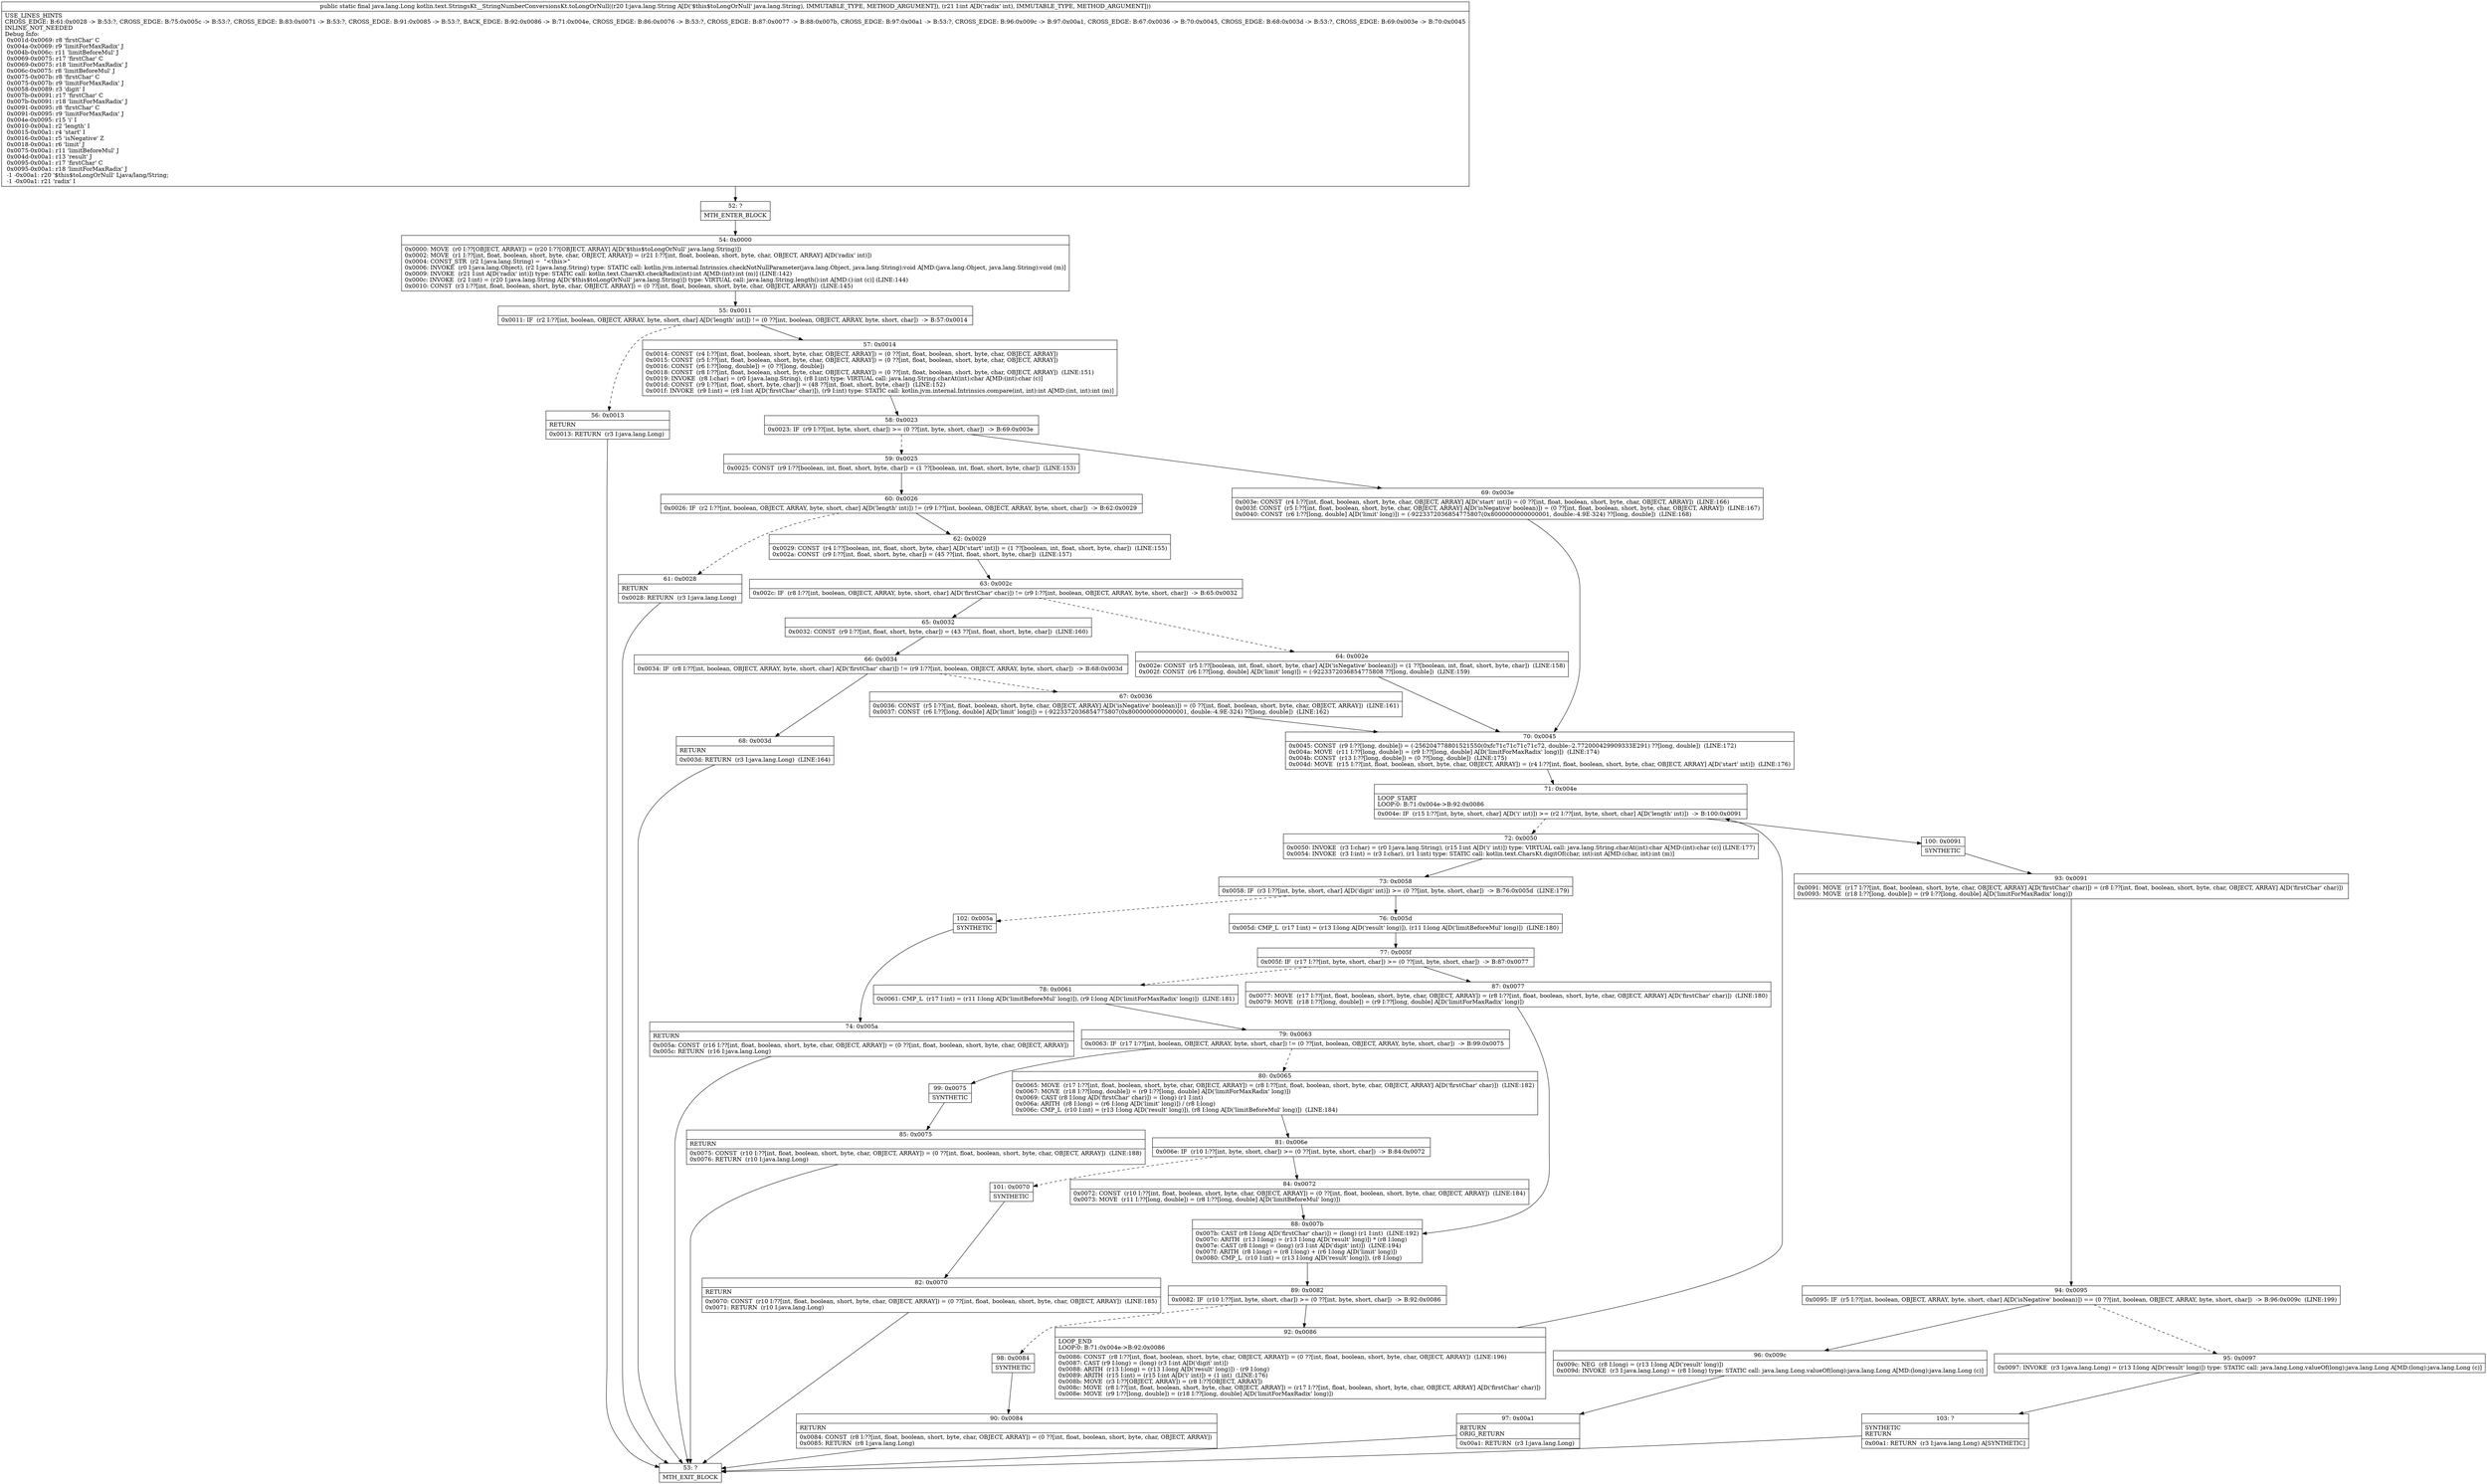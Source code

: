 digraph "CFG forkotlin.text.StringsKt__StringNumberConversionsKt.toLongOrNull(Ljava\/lang\/String;I)Ljava\/lang\/Long;" {
Node_52 [shape=record,label="{52\:\ ?|MTH_ENTER_BLOCK\l}"];
Node_54 [shape=record,label="{54\:\ 0x0000|0x0000: MOVE  (r0 I:??[OBJECT, ARRAY]) = (r20 I:??[OBJECT, ARRAY] A[D('$this$toLongOrNull' java.lang.String)]) \l0x0002: MOVE  (r1 I:??[int, float, boolean, short, byte, char, OBJECT, ARRAY]) = (r21 I:??[int, float, boolean, short, byte, char, OBJECT, ARRAY] A[D('radix' int)]) \l0x0004: CONST_STR  (r2 I:java.lang.String) =  \"\<this\>\" \l0x0006: INVOKE  (r0 I:java.lang.Object), (r2 I:java.lang.String) type: STATIC call: kotlin.jvm.internal.Intrinsics.checkNotNullParameter(java.lang.Object, java.lang.String):void A[MD:(java.lang.Object, java.lang.String):void (m)]\l0x0009: INVOKE  (r21 I:int A[D('radix' int)]) type: STATIC call: kotlin.text.CharsKt.checkRadix(int):int A[MD:(int):int (m)] (LINE:142)\l0x000c: INVOKE  (r2 I:int) = (r20 I:java.lang.String A[D('$this$toLongOrNull' java.lang.String)]) type: VIRTUAL call: java.lang.String.length():int A[MD:():int (c)] (LINE:144)\l0x0010: CONST  (r3 I:??[int, float, boolean, short, byte, char, OBJECT, ARRAY]) = (0 ??[int, float, boolean, short, byte, char, OBJECT, ARRAY])  (LINE:145)\l}"];
Node_55 [shape=record,label="{55\:\ 0x0011|0x0011: IF  (r2 I:??[int, boolean, OBJECT, ARRAY, byte, short, char] A[D('length' int)]) != (0 ??[int, boolean, OBJECT, ARRAY, byte, short, char])  \-\> B:57:0x0014 \l}"];
Node_56 [shape=record,label="{56\:\ 0x0013|RETURN\l|0x0013: RETURN  (r3 I:java.lang.Long) \l}"];
Node_53 [shape=record,label="{53\:\ ?|MTH_EXIT_BLOCK\l}"];
Node_57 [shape=record,label="{57\:\ 0x0014|0x0014: CONST  (r4 I:??[int, float, boolean, short, byte, char, OBJECT, ARRAY]) = (0 ??[int, float, boolean, short, byte, char, OBJECT, ARRAY]) \l0x0015: CONST  (r5 I:??[int, float, boolean, short, byte, char, OBJECT, ARRAY]) = (0 ??[int, float, boolean, short, byte, char, OBJECT, ARRAY]) \l0x0016: CONST  (r6 I:??[long, double]) = (0 ??[long, double]) \l0x0018: CONST  (r8 I:??[int, float, boolean, short, byte, char, OBJECT, ARRAY]) = (0 ??[int, float, boolean, short, byte, char, OBJECT, ARRAY])  (LINE:151)\l0x0019: INVOKE  (r8 I:char) = (r0 I:java.lang.String), (r8 I:int) type: VIRTUAL call: java.lang.String.charAt(int):char A[MD:(int):char (c)]\l0x001d: CONST  (r9 I:??[int, float, short, byte, char]) = (48 ??[int, float, short, byte, char])  (LINE:152)\l0x001f: INVOKE  (r9 I:int) = (r8 I:int A[D('firstChar' char)]), (r9 I:int) type: STATIC call: kotlin.jvm.internal.Intrinsics.compare(int, int):int A[MD:(int, int):int (m)]\l}"];
Node_58 [shape=record,label="{58\:\ 0x0023|0x0023: IF  (r9 I:??[int, byte, short, char]) \>= (0 ??[int, byte, short, char])  \-\> B:69:0x003e \l}"];
Node_59 [shape=record,label="{59\:\ 0x0025|0x0025: CONST  (r9 I:??[boolean, int, float, short, byte, char]) = (1 ??[boolean, int, float, short, byte, char])  (LINE:153)\l}"];
Node_60 [shape=record,label="{60\:\ 0x0026|0x0026: IF  (r2 I:??[int, boolean, OBJECT, ARRAY, byte, short, char] A[D('length' int)]) != (r9 I:??[int, boolean, OBJECT, ARRAY, byte, short, char])  \-\> B:62:0x0029 \l}"];
Node_61 [shape=record,label="{61\:\ 0x0028|RETURN\l|0x0028: RETURN  (r3 I:java.lang.Long) \l}"];
Node_62 [shape=record,label="{62\:\ 0x0029|0x0029: CONST  (r4 I:??[boolean, int, float, short, byte, char] A[D('start' int)]) = (1 ??[boolean, int, float, short, byte, char])  (LINE:155)\l0x002a: CONST  (r9 I:??[int, float, short, byte, char]) = (45 ??[int, float, short, byte, char])  (LINE:157)\l}"];
Node_63 [shape=record,label="{63\:\ 0x002c|0x002c: IF  (r8 I:??[int, boolean, OBJECT, ARRAY, byte, short, char] A[D('firstChar' char)]) != (r9 I:??[int, boolean, OBJECT, ARRAY, byte, short, char])  \-\> B:65:0x0032 \l}"];
Node_64 [shape=record,label="{64\:\ 0x002e|0x002e: CONST  (r5 I:??[boolean, int, float, short, byte, char] A[D('isNegative' boolean)]) = (1 ??[boolean, int, float, short, byte, char])  (LINE:158)\l0x002f: CONST  (r6 I:??[long, double] A[D('limit' long)]) = (\-9223372036854775808 ??[long, double])  (LINE:159)\l}"];
Node_70 [shape=record,label="{70\:\ 0x0045|0x0045: CONST  (r9 I:??[long, double]) = (\-256204778801521550(0xfc71c71c71c71c72, double:\-2.772000429909333E291) ??[long, double])  (LINE:172)\l0x004a: MOVE  (r11 I:??[long, double]) = (r9 I:??[long, double] A[D('limitForMaxRadix' long)])  (LINE:174)\l0x004b: CONST  (r13 I:??[long, double]) = (0 ??[long, double])  (LINE:175)\l0x004d: MOVE  (r15 I:??[int, float, boolean, short, byte, char, OBJECT, ARRAY]) = (r4 I:??[int, float, boolean, short, byte, char, OBJECT, ARRAY] A[D('start' int)])  (LINE:176)\l}"];
Node_71 [shape=record,label="{71\:\ 0x004e|LOOP_START\lLOOP:0: B:71:0x004e\-\>B:92:0x0086\l|0x004e: IF  (r15 I:??[int, byte, short, char] A[D('i' int)]) \>= (r2 I:??[int, byte, short, char] A[D('length' int)])  \-\> B:100:0x0091 \l}"];
Node_72 [shape=record,label="{72\:\ 0x0050|0x0050: INVOKE  (r3 I:char) = (r0 I:java.lang.String), (r15 I:int A[D('i' int)]) type: VIRTUAL call: java.lang.String.charAt(int):char A[MD:(int):char (c)] (LINE:177)\l0x0054: INVOKE  (r3 I:int) = (r3 I:char), (r1 I:int) type: STATIC call: kotlin.text.CharsKt.digitOf(char, int):int A[MD:(char, int):int (m)]\l}"];
Node_73 [shape=record,label="{73\:\ 0x0058|0x0058: IF  (r3 I:??[int, byte, short, char] A[D('digit' int)]) \>= (0 ??[int, byte, short, char])  \-\> B:76:0x005d  (LINE:179)\l}"];
Node_76 [shape=record,label="{76\:\ 0x005d|0x005d: CMP_L  (r17 I:int) = (r13 I:long A[D('result' long)]), (r11 I:long A[D('limitBeforeMul' long)])  (LINE:180)\l}"];
Node_77 [shape=record,label="{77\:\ 0x005f|0x005f: IF  (r17 I:??[int, byte, short, char]) \>= (0 ??[int, byte, short, char])  \-\> B:87:0x0077 \l}"];
Node_78 [shape=record,label="{78\:\ 0x0061|0x0061: CMP_L  (r17 I:int) = (r11 I:long A[D('limitBeforeMul' long)]), (r9 I:long A[D('limitForMaxRadix' long)])  (LINE:181)\l}"];
Node_79 [shape=record,label="{79\:\ 0x0063|0x0063: IF  (r17 I:??[int, boolean, OBJECT, ARRAY, byte, short, char]) != (0 ??[int, boolean, OBJECT, ARRAY, byte, short, char])  \-\> B:99:0x0075 \l}"];
Node_80 [shape=record,label="{80\:\ 0x0065|0x0065: MOVE  (r17 I:??[int, float, boolean, short, byte, char, OBJECT, ARRAY]) = (r8 I:??[int, float, boolean, short, byte, char, OBJECT, ARRAY] A[D('firstChar' char)])  (LINE:182)\l0x0067: MOVE  (r18 I:??[long, double]) = (r9 I:??[long, double] A[D('limitForMaxRadix' long)]) \l0x0069: CAST (r8 I:long A[D('firstChar' char)]) = (long) (r1 I:int) \l0x006a: ARITH  (r8 I:long) = (r6 I:long A[D('limit' long)]) \/ (r8 I:long) \l0x006c: CMP_L  (r10 I:int) = (r13 I:long A[D('result' long)]), (r8 I:long A[D('limitBeforeMul' long)])  (LINE:184)\l}"];
Node_81 [shape=record,label="{81\:\ 0x006e|0x006e: IF  (r10 I:??[int, byte, short, char]) \>= (0 ??[int, byte, short, char])  \-\> B:84:0x0072 \l}"];
Node_84 [shape=record,label="{84\:\ 0x0072|0x0072: CONST  (r10 I:??[int, float, boolean, short, byte, char, OBJECT, ARRAY]) = (0 ??[int, float, boolean, short, byte, char, OBJECT, ARRAY])  (LINE:184)\l0x0073: MOVE  (r11 I:??[long, double]) = (r8 I:??[long, double] A[D('limitBeforeMul' long)]) \l}"];
Node_88 [shape=record,label="{88\:\ 0x007b|0x007b: CAST (r8 I:long A[D('firstChar' char)]) = (long) (r1 I:int)  (LINE:192)\l0x007c: ARITH  (r13 I:long) = (r13 I:long A[D('result' long)]) * (r8 I:long) \l0x007e: CAST (r8 I:long) = (long) (r3 I:int A[D('digit' int)])  (LINE:194)\l0x007f: ARITH  (r8 I:long) = (r8 I:long) + (r6 I:long A[D('limit' long)]) \l0x0080: CMP_L  (r10 I:int) = (r13 I:long A[D('result' long)]), (r8 I:long) \l}"];
Node_89 [shape=record,label="{89\:\ 0x0082|0x0082: IF  (r10 I:??[int, byte, short, char]) \>= (0 ??[int, byte, short, char])  \-\> B:92:0x0086 \l}"];
Node_92 [shape=record,label="{92\:\ 0x0086|LOOP_END\lLOOP:0: B:71:0x004e\-\>B:92:0x0086\l|0x0086: CONST  (r8 I:??[int, float, boolean, short, byte, char, OBJECT, ARRAY]) = (0 ??[int, float, boolean, short, byte, char, OBJECT, ARRAY])  (LINE:196)\l0x0087: CAST (r9 I:long) = (long) (r3 I:int A[D('digit' int)]) \l0x0088: ARITH  (r13 I:long) = (r13 I:long A[D('result' long)]) \- (r9 I:long) \l0x0089: ARITH  (r15 I:int) = (r15 I:int A[D('i' int)]) + (1 int)  (LINE:176)\l0x008b: MOVE  (r3 I:??[OBJECT, ARRAY]) = (r8 I:??[OBJECT, ARRAY]) \l0x008c: MOVE  (r8 I:??[int, float, boolean, short, byte, char, OBJECT, ARRAY]) = (r17 I:??[int, float, boolean, short, byte, char, OBJECT, ARRAY] A[D('firstChar' char)]) \l0x008e: MOVE  (r9 I:??[long, double]) = (r18 I:??[long, double] A[D('limitForMaxRadix' long)]) \l}"];
Node_98 [shape=record,label="{98\:\ 0x0084|SYNTHETIC\l}"];
Node_90 [shape=record,label="{90\:\ 0x0084|RETURN\l|0x0084: CONST  (r8 I:??[int, float, boolean, short, byte, char, OBJECT, ARRAY]) = (0 ??[int, float, boolean, short, byte, char, OBJECT, ARRAY]) \l0x0085: RETURN  (r8 I:java.lang.Long) \l}"];
Node_101 [shape=record,label="{101\:\ 0x0070|SYNTHETIC\l}"];
Node_82 [shape=record,label="{82\:\ 0x0070|RETURN\l|0x0070: CONST  (r10 I:??[int, float, boolean, short, byte, char, OBJECT, ARRAY]) = (0 ??[int, float, boolean, short, byte, char, OBJECT, ARRAY])  (LINE:185)\l0x0071: RETURN  (r10 I:java.lang.Long) \l}"];
Node_99 [shape=record,label="{99\:\ 0x0075|SYNTHETIC\l}"];
Node_85 [shape=record,label="{85\:\ 0x0075|RETURN\l|0x0075: CONST  (r10 I:??[int, float, boolean, short, byte, char, OBJECT, ARRAY]) = (0 ??[int, float, boolean, short, byte, char, OBJECT, ARRAY])  (LINE:188)\l0x0076: RETURN  (r10 I:java.lang.Long) \l}"];
Node_87 [shape=record,label="{87\:\ 0x0077|0x0077: MOVE  (r17 I:??[int, float, boolean, short, byte, char, OBJECT, ARRAY]) = (r8 I:??[int, float, boolean, short, byte, char, OBJECT, ARRAY] A[D('firstChar' char)])  (LINE:180)\l0x0079: MOVE  (r18 I:??[long, double]) = (r9 I:??[long, double] A[D('limitForMaxRadix' long)]) \l}"];
Node_102 [shape=record,label="{102\:\ 0x005a|SYNTHETIC\l}"];
Node_74 [shape=record,label="{74\:\ 0x005a|RETURN\l|0x005a: CONST  (r16 I:??[int, float, boolean, short, byte, char, OBJECT, ARRAY]) = (0 ??[int, float, boolean, short, byte, char, OBJECT, ARRAY]) \l0x005c: RETURN  (r16 I:java.lang.Long) \l}"];
Node_100 [shape=record,label="{100\:\ 0x0091|SYNTHETIC\l}"];
Node_93 [shape=record,label="{93\:\ 0x0091|0x0091: MOVE  (r17 I:??[int, float, boolean, short, byte, char, OBJECT, ARRAY] A[D('firstChar' char)]) = (r8 I:??[int, float, boolean, short, byte, char, OBJECT, ARRAY] A[D('firstChar' char)]) \l0x0093: MOVE  (r18 I:??[long, double]) = (r9 I:??[long, double] A[D('limitForMaxRadix' long)]) \l}"];
Node_94 [shape=record,label="{94\:\ 0x0095|0x0095: IF  (r5 I:??[int, boolean, OBJECT, ARRAY, byte, short, char] A[D('isNegative' boolean)]) == (0 ??[int, boolean, OBJECT, ARRAY, byte, short, char])  \-\> B:96:0x009c  (LINE:199)\l}"];
Node_95 [shape=record,label="{95\:\ 0x0097|0x0097: INVOKE  (r3 I:java.lang.Long) = (r13 I:long A[D('result' long)]) type: STATIC call: java.lang.Long.valueOf(long):java.lang.Long A[MD:(long):java.lang.Long (c)]\l}"];
Node_103 [shape=record,label="{103\:\ ?|SYNTHETIC\lRETURN\l|0x00a1: RETURN  (r3 I:java.lang.Long) A[SYNTHETIC]\l}"];
Node_96 [shape=record,label="{96\:\ 0x009c|0x009c: NEG  (r8 I:long) = (r13 I:long A[D('result' long)]) \l0x009d: INVOKE  (r3 I:java.lang.Long) = (r8 I:long) type: STATIC call: java.lang.Long.valueOf(long):java.lang.Long A[MD:(long):java.lang.Long (c)]\l}"];
Node_97 [shape=record,label="{97\:\ 0x00a1|RETURN\lORIG_RETURN\l|0x00a1: RETURN  (r3 I:java.lang.Long) \l}"];
Node_65 [shape=record,label="{65\:\ 0x0032|0x0032: CONST  (r9 I:??[int, float, short, byte, char]) = (43 ??[int, float, short, byte, char])  (LINE:160)\l}"];
Node_66 [shape=record,label="{66\:\ 0x0034|0x0034: IF  (r8 I:??[int, boolean, OBJECT, ARRAY, byte, short, char] A[D('firstChar' char)]) != (r9 I:??[int, boolean, OBJECT, ARRAY, byte, short, char])  \-\> B:68:0x003d \l}"];
Node_67 [shape=record,label="{67\:\ 0x0036|0x0036: CONST  (r5 I:??[int, float, boolean, short, byte, char, OBJECT, ARRAY] A[D('isNegative' boolean)]) = (0 ??[int, float, boolean, short, byte, char, OBJECT, ARRAY])  (LINE:161)\l0x0037: CONST  (r6 I:??[long, double] A[D('limit' long)]) = (\-9223372036854775807(0x8000000000000001, double:\-4.9E\-324) ??[long, double])  (LINE:162)\l}"];
Node_68 [shape=record,label="{68\:\ 0x003d|RETURN\l|0x003d: RETURN  (r3 I:java.lang.Long)  (LINE:164)\l}"];
Node_69 [shape=record,label="{69\:\ 0x003e|0x003e: CONST  (r4 I:??[int, float, boolean, short, byte, char, OBJECT, ARRAY] A[D('start' int)]) = (0 ??[int, float, boolean, short, byte, char, OBJECT, ARRAY])  (LINE:166)\l0x003f: CONST  (r5 I:??[int, float, boolean, short, byte, char, OBJECT, ARRAY] A[D('isNegative' boolean)]) = (0 ??[int, float, boolean, short, byte, char, OBJECT, ARRAY])  (LINE:167)\l0x0040: CONST  (r6 I:??[long, double] A[D('limit' long)]) = (\-9223372036854775807(0x8000000000000001, double:\-4.9E\-324) ??[long, double])  (LINE:168)\l}"];
MethodNode[shape=record,label="{public static final java.lang.Long kotlin.text.StringsKt__StringNumberConversionsKt.toLongOrNull((r20 I:java.lang.String A[D('$this$toLongOrNull' java.lang.String), IMMUTABLE_TYPE, METHOD_ARGUMENT]), (r21 I:int A[D('radix' int), IMMUTABLE_TYPE, METHOD_ARGUMENT]))  | USE_LINES_HINTS\lCROSS_EDGE: B:61:0x0028 \-\> B:53:?, CROSS_EDGE: B:75:0x005c \-\> B:53:?, CROSS_EDGE: B:83:0x0071 \-\> B:53:?, CROSS_EDGE: B:91:0x0085 \-\> B:53:?, BACK_EDGE: B:92:0x0086 \-\> B:71:0x004e, CROSS_EDGE: B:86:0x0076 \-\> B:53:?, CROSS_EDGE: B:87:0x0077 \-\> B:88:0x007b, CROSS_EDGE: B:97:0x00a1 \-\> B:53:?, CROSS_EDGE: B:96:0x009c \-\> B:97:0x00a1, CROSS_EDGE: B:67:0x0036 \-\> B:70:0x0045, CROSS_EDGE: B:68:0x003d \-\> B:53:?, CROSS_EDGE: B:69:0x003e \-\> B:70:0x0045\lINLINE_NOT_NEEDED\lDebug Info:\l  0x001d\-0x0069: r8 'firstChar' C\l  0x004a\-0x0069: r9 'limitForMaxRadix' J\l  0x004b\-0x006c: r11 'limitBeforeMul' J\l  0x0069\-0x0075: r17 'firstChar' C\l  0x0069\-0x0075: r18 'limitForMaxRadix' J\l  0x006c\-0x0075: r8 'limitBeforeMul' J\l  0x0075\-0x007b: r8 'firstChar' C\l  0x0075\-0x007b: r9 'limitForMaxRadix' J\l  0x0058\-0x0089: r3 'digit' I\l  0x007b\-0x0091: r17 'firstChar' C\l  0x007b\-0x0091: r18 'limitForMaxRadix' J\l  0x0091\-0x0095: r8 'firstChar' C\l  0x0091\-0x0095: r9 'limitForMaxRadix' J\l  0x004e\-0x0095: r15 'i' I\l  0x0010\-0x00a1: r2 'length' I\l  0x0015\-0x00a1: r4 'start' I\l  0x0016\-0x00a1: r5 'isNegative' Z\l  0x0018\-0x00a1: r6 'limit' J\l  0x0075\-0x00a1: r11 'limitBeforeMul' J\l  0x004d\-0x00a1: r13 'result' J\l  0x0095\-0x00a1: r17 'firstChar' C\l  0x0095\-0x00a1: r18 'limitForMaxRadix' J\l  \-1 \-0x00a1: r20 '$this$toLongOrNull' Ljava\/lang\/String;\l  \-1 \-0x00a1: r21 'radix' I\l}"];
MethodNode -> Node_52;Node_52 -> Node_54;
Node_54 -> Node_55;
Node_55 -> Node_56[style=dashed];
Node_55 -> Node_57;
Node_56 -> Node_53;
Node_57 -> Node_58;
Node_58 -> Node_59[style=dashed];
Node_58 -> Node_69;
Node_59 -> Node_60;
Node_60 -> Node_61[style=dashed];
Node_60 -> Node_62;
Node_61 -> Node_53;
Node_62 -> Node_63;
Node_63 -> Node_64[style=dashed];
Node_63 -> Node_65;
Node_64 -> Node_70;
Node_70 -> Node_71;
Node_71 -> Node_72[style=dashed];
Node_71 -> Node_100;
Node_72 -> Node_73;
Node_73 -> Node_76;
Node_73 -> Node_102[style=dashed];
Node_76 -> Node_77;
Node_77 -> Node_78[style=dashed];
Node_77 -> Node_87;
Node_78 -> Node_79;
Node_79 -> Node_80[style=dashed];
Node_79 -> Node_99;
Node_80 -> Node_81;
Node_81 -> Node_84;
Node_81 -> Node_101[style=dashed];
Node_84 -> Node_88;
Node_88 -> Node_89;
Node_89 -> Node_92;
Node_89 -> Node_98[style=dashed];
Node_92 -> Node_71;
Node_98 -> Node_90;
Node_90 -> Node_53;
Node_101 -> Node_82;
Node_82 -> Node_53;
Node_99 -> Node_85;
Node_85 -> Node_53;
Node_87 -> Node_88;
Node_102 -> Node_74;
Node_74 -> Node_53;
Node_100 -> Node_93;
Node_93 -> Node_94;
Node_94 -> Node_95[style=dashed];
Node_94 -> Node_96;
Node_95 -> Node_103;
Node_103 -> Node_53;
Node_96 -> Node_97;
Node_97 -> Node_53;
Node_65 -> Node_66;
Node_66 -> Node_67[style=dashed];
Node_66 -> Node_68;
Node_67 -> Node_70;
Node_68 -> Node_53;
Node_69 -> Node_70;
}

